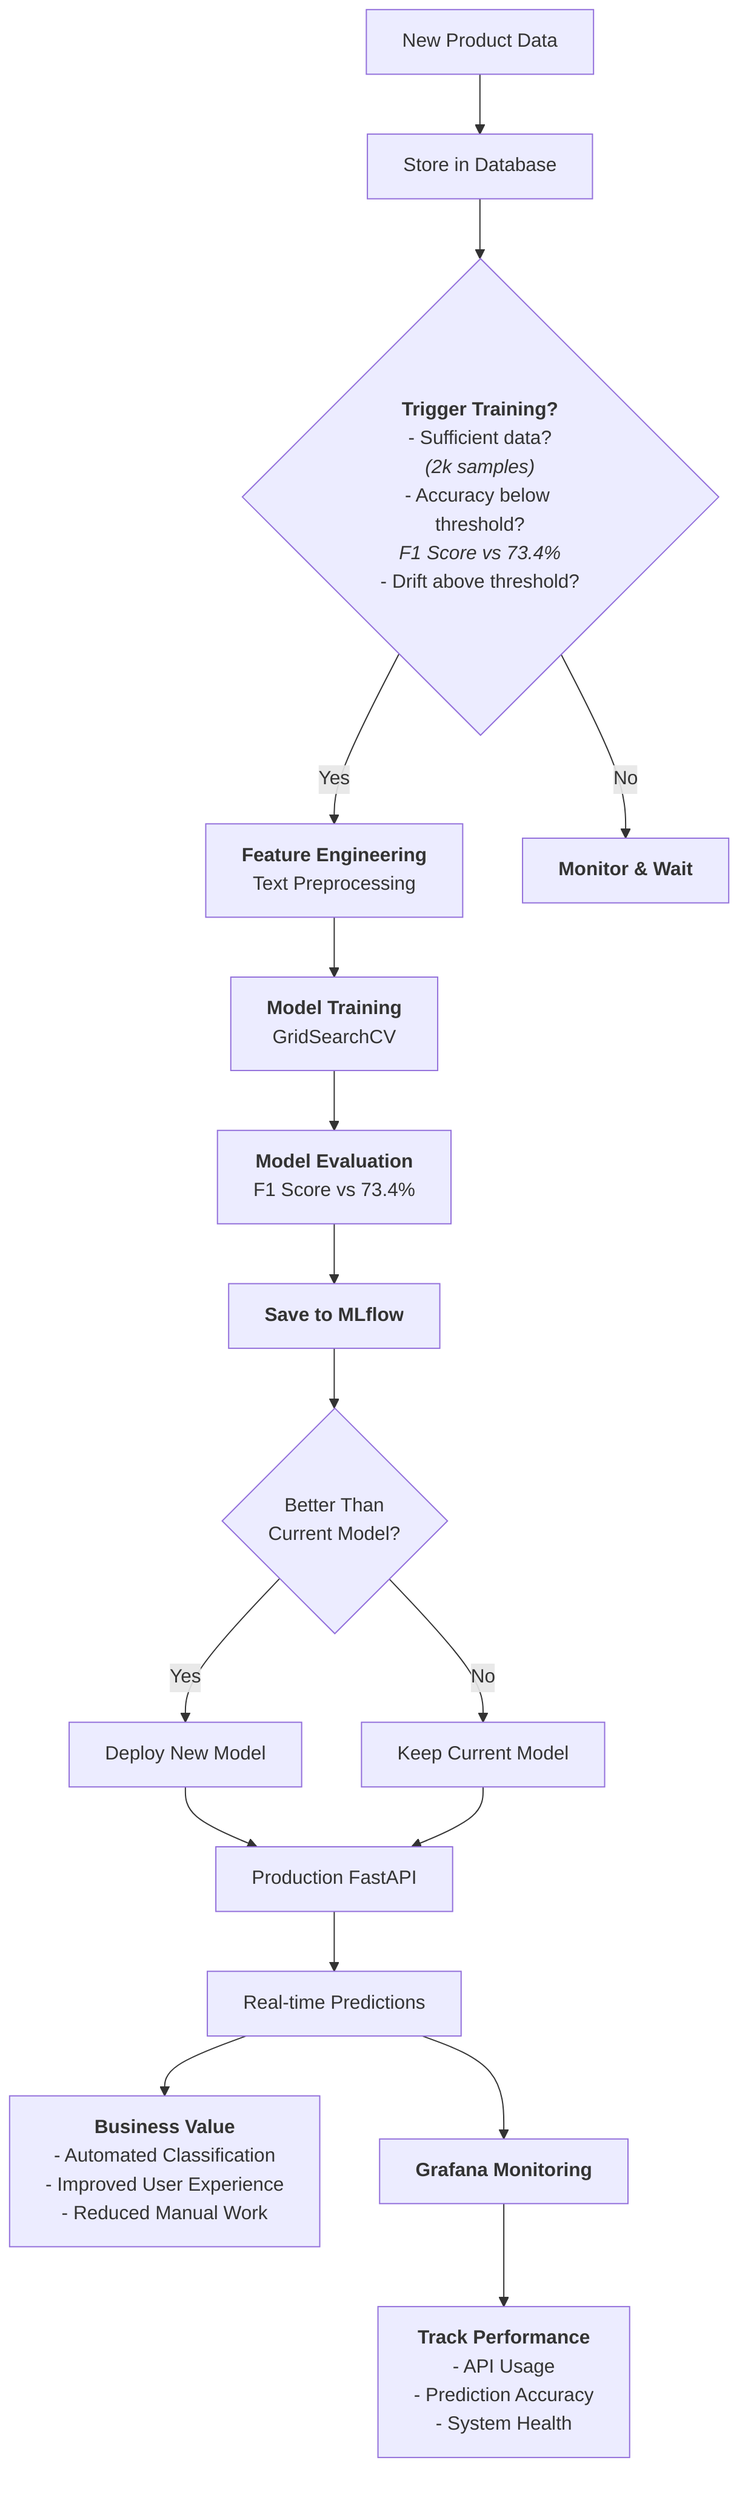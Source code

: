 graph TD

    %% RETRAINING NODES

    %% Data Ingestion [DI]
    Start[New Product Data]
    DataStorage[Store in Database]
    
    %% DI EDGE
    Start --> DataStorage

    
    %% Immediate Training Decision [ITD]
    TrainingTrigger{"`**Trigger Training?**
    - Sufficient data?
    _(2k samples)_
    - Accuracy below threshold?
    _F1 Score vs 73.4%_
    - Drift above threshold?`"}

    FeatureEngineering["`**Feature Engineering**
    Text Preprocessing`"]

    WaitingState["`**Monitor & Wait**`"]

    %% ITD EDGES
    DataStorage --> TrainingTrigger
    TrainingTrigger -- "Yes" --> FeatureEngineering
    TrainingTrigger -- "No" --> WaitingState


    %% Model Development Cycle [MDC]

    ModelTraining["`**Model Training**
    GridSearchCV`"]

    ModelEvaluation["`**Model Evaluation**
    F1 Score vs 73.4%`"]
    
    ModelRegistry["`**Save to MLflow**`"]

    %% MDC EDGES
    FeatureEngineering --> ModelTraining
    ModelTraining --> ModelEvaluation
    ModelEvaluation --> ModelRegistry


    %% Deployment Decision [DD]
    
    DeploymentDecision{"Better Than
    Current Model?"}
    
    ModelDeployment["Deploy New Model"]
    
    KeepCurrent["Keep Current Model"]

    %% DD EDGES
    ModelRegistry --> DeploymentDecision
    DeploymentDecision -- "Yes" --> ModelDeployment
    DeploymentDecision -- "No" --> KeepCurrent


    %% REAL-TIME SERVING [RTS]
    ProductionAPI["Production FastAPI"]
    RealTimePredictions["Real-time Predictions"]

    %% RTS EDGES
    ModelDeployment --> ProductionAPI
    KeepCurrent --> ProductionAPI
    ProductionAPI --> RealTimePredictions


    %% Business Value [BV]
    BusinessValue["`**Business Value**
    - Automated Classification
    - Improved User Experience
    - Reduced Manual Work`"]
    
    %% BV EDGE
    RealTimePredictions --> BusinessValue


    %% Monitoring and Triggering [MaT]

    MonitoringDashboard["`**Grafana Monitoring**`"]

    PerformanceMetrics["`**Track Performance**
    - API Usage
    - Prediction Accuracy
    - System Health`"]


    %% MaT EDGES
    RealTimePredictions --> MonitoringDashboard
    MonitoringDashboard --> PerformanceMetrics